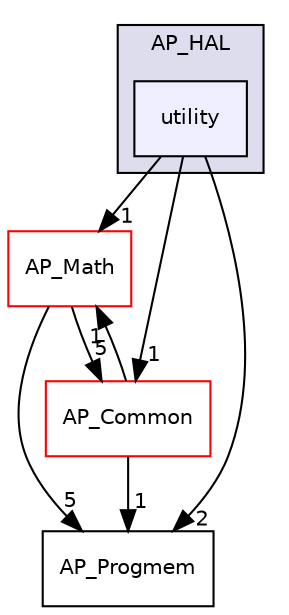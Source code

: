 digraph "libraries/AP_HAL/utility" {
  compound=true
  node [ fontsize="10", fontname="Helvetica"];
  edge [ labelfontsize="10", labelfontname="Helvetica"];
  subgraph clusterdir_1cbc10423b2512b31103883361e0123b {
    graph [ bgcolor="#ddddee", pencolor="black", label="AP_HAL" fontname="Helvetica", fontsize="10", URL="dir_1cbc10423b2512b31103883361e0123b.html"]
  dir_a697c6c5999ea8f00a7bd1c4d780a058 [shape=box, label="utility", style="filled", fillcolor="#eeeeff", pencolor="black", URL="dir_a697c6c5999ea8f00a7bd1c4d780a058.html"];
  }
  dir_93fb9127672489656ce87df72f6e986d [shape=box label="AP_Math" fillcolor="white" style="filled" color="red" URL="dir_93fb9127672489656ce87df72f6e986d.html"];
  dir_76c3a7c075633ea7df6dd8cefcefbb8f [shape=box label="AP_Progmem" URL="dir_76c3a7c075633ea7df6dd8cefcefbb8f.html"];
  dir_df3f4256615fd4197927a84a019a8bd8 [shape=box label="AP_Common" fillcolor="white" style="filled" color="red" URL="dir_df3f4256615fd4197927a84a019a8bd8.html"];
  dir_93fb9127672489656ce87df72f6e986d->dir_76c3a7c075633ea7df6dd8cefcefbb8f [headlabel="5", labeldistance=1.5 headhref="dir_000111_000148.html"];
  dir_93fb9127672489656ce87df72f6e986d->dir_df3f4256615fd4197927a84a019a8bd8 [headlabel="5", labeldistance=1.5 headhref="dir_000111_000028.html"];
  dir_a697c6c5999ea8f00a7bd1c4d780a058->dir_93fb9127672489656ce87df72f6e986d [headlabel="1", labeldistance=1.5 headhref="dir_000062_000111.html"];
  dir_a697c6c5999ea8f00a7bd1c4d780a058->dir_76c3a7c075633ea7df6dd8cefcefbb8f [headlabel="2", labeldistance=1.5 headhref="dir_000062_000148.html"];
  dir_a697c6c5999ea8f00a7bd1c4d780a058->dir_df3f4256615fd4197927a84a019a8bd8 [headlabel="1", labeldistance=1.5 headhref="dir_000062_000028.html"];
  dir_df3f4256615fd4197927a84a019a8bd8->dir_93fb9127672489656ce87df72f6e986d [headlabel="1", labeldistance=1.5 headhref="dir_000028_000111.html"];
  dir_df3f4256615fd4197927a84a019a8bd8->dir_76c3a7c075633ea7df6dd8cefcefbb8f [headlabel="1", labeldistance=1.5 headhref="dir_000028_000148.html"];
}
